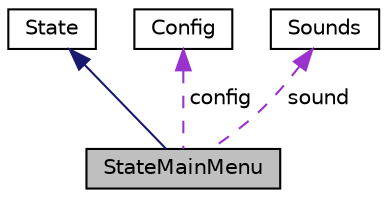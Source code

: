digraph "StateMainMenu"
{
  edge [fontname="Helvetica",fontsize="10",labelfontname="Helvetica",labelfontsize="10"];
  node [fontname="Helvetica",fontsize="10",shape=record];
  Node1 [label="StateMainMenu",height=0.2,width=0.4,color="black", fillcolor="grey75", style="filled", fontcolor="black"];
  Node2 -> Node1 [dir="back",color="midnightblue",fontsize="10",style="solid",fontname="Helvetica"];
  Node2 [label="State",height=0.2,width=0.4,color="black", fillcolor="white", style="filled",URL="$classState.html"];
  Node3 -> Node1 [dir="back",color="darkorchid3",fontsize="10",style="dashed",label=" config" ,fontname="Helvetica"];
  Node3 [label="Config",height=0.2,width=0.4,color="black", fillcolor="white", style="filled",URL="$classConfig.html"];
  Node4 -> Node1 [dir="back",color="darkorchid3",fontsize="10",style="dashed",label=" sound" ,fontname="Helvetica"];
  Node4 [label="Sounds",height=0.2,width=0.4,color="black", fillcolor="white", style="filled",URL="$classSounds.html"];
}
